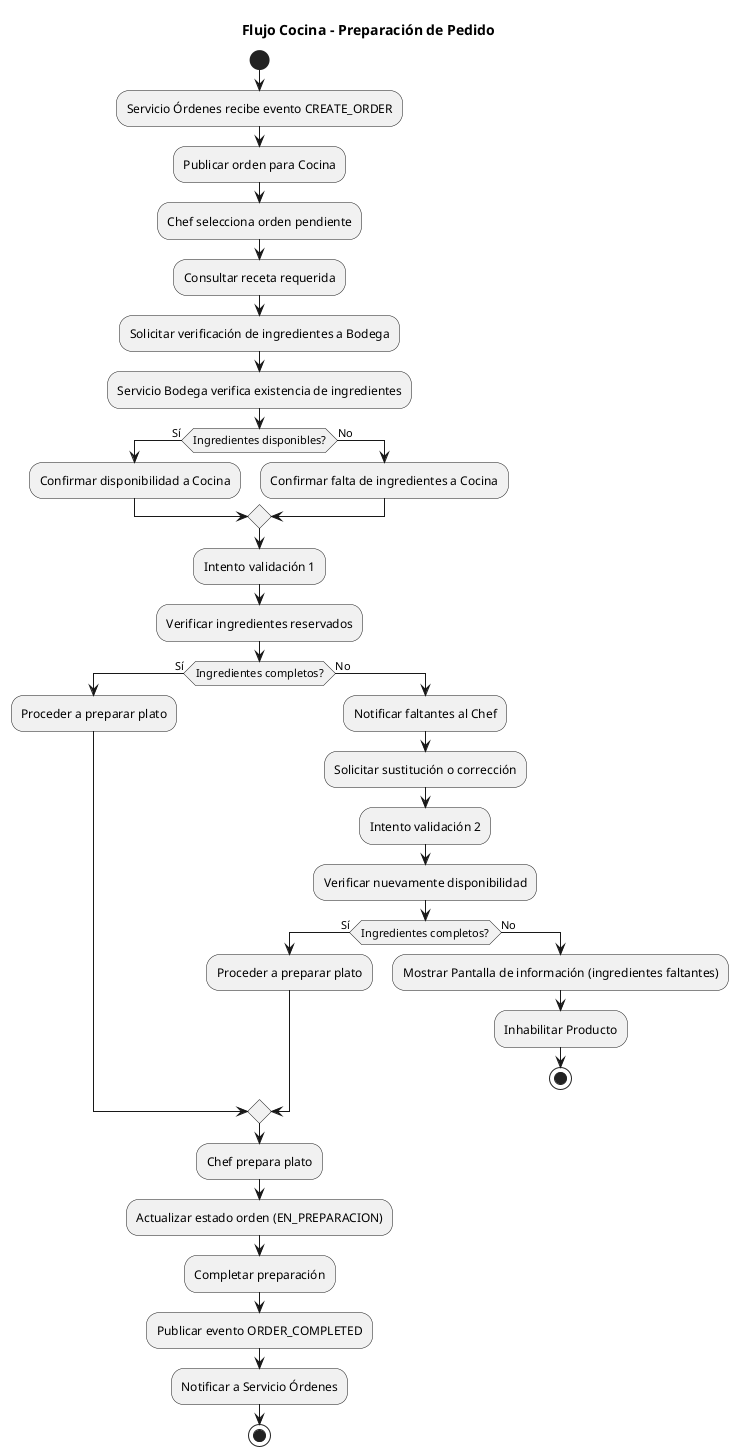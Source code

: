 @startuml FlujoPreparacionCocina
title Flujo Cocina - Preparación de Pedido
start
:Servicio Órdenes recibe evento CREATE_ORDER;
:Publicar orden para Cocina;
:Chef selecciona orden pendiente;
:Consultar receta requerida;
:Solicitar verificación de ingredientes a Bodega;

:Servicio Bodega verifica existencia de ingredientes;
if (Ingredientes disponibles?) then (Sí)
    :Confirmar disponibilidad a Cocina;
else (No)
    :Confirmar falta de ingredientes a Cocina;
endif

:Intento validación 1;
:Verificar ingredientes reservados;
if (Ingredientes completos?) then (Sí)
    :Proceder a preparar plato;
else (No)
    :Notificar faltantes al Chef;
    :Solicitar sustitución o corrección;
    :Intento validación 2;
    :Verificar nuevamente disponibilidad;
    if (Ingredientes completos?) then (Sí)
        :Proceder a preparar plato;
    else (No)
        :Mostrar Pantalla de información (ingredientes faltantes);
        :Inhabilitar Producto;
        stop
    endif
endif

:Chef prepara plato;
:Actualizar estado orden (EN_PREPARACION);
:Completar preparación;
:Publicar evento ORDER_COMPLETED;
:Notificar a Servicio Órdenes;
stop
@enduml
